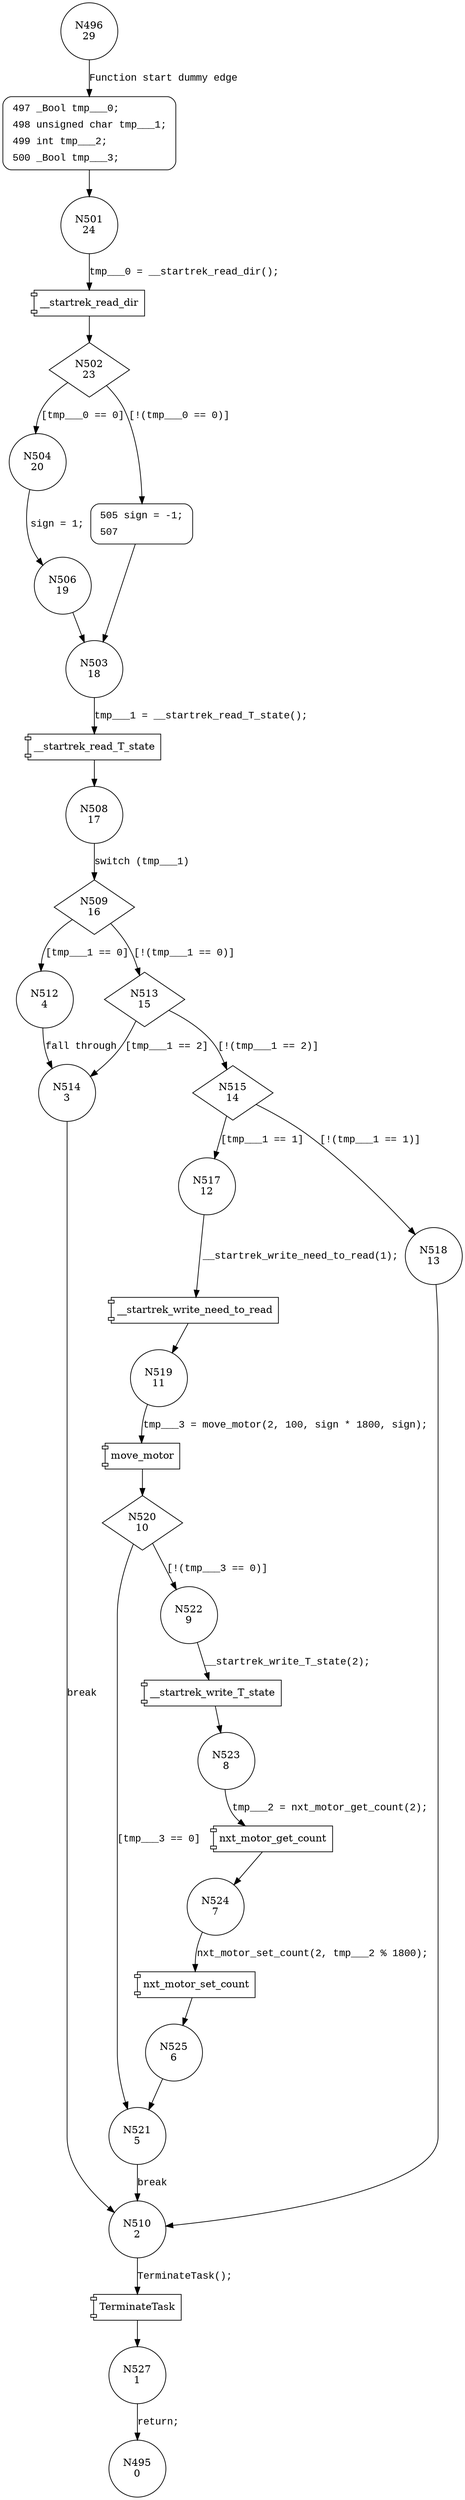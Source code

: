 digraph TapeMover {
496 [shape="circle" label="N496\n29"]
497 [shape="circle" label="N497\n28"]
501 [shape="circle" label="N501\n24"]
502 [shape="diamond" label="N502\n23"]
504 [shape="circle" label="N504\n20"]
505 [shape="circle" label="N505\n22"]
503 [shape="circle" label="N503\n18"]
508 [shape="circle" label="N508\n17"]
509 [shape="diamond" label="N509\n16"]
512 [shape="circle" label="N512\n4"]
513 [shape="diamond" label="N513\n15"]
514 [shape="circle" label="N514\n3"]
515 [shape="diamond" label="N515\n14"]
517 [shape="circle" label="N517\n12"]
518 [shape="circle" label="N518\n13"]
510 [shape="circle" label="N510\n2"]
527 [shape="circle" label="N527\n1"]
519 [shape="circle" label="N519\n11"]
520 [shape="diamond" label="N520\n10"]
521 [shape="circle" label="N521\n5"]
522 [shape="circle" label="N522\n9"]
523 [shape="circle" label="N523\n8"]
524 [shape="circle" label="N524\n7"]
525 [shape="circle" label="N525\n6"]
506 [shape="circle" label="N506\n19"]
495 [shape="circle" label="N495\n0"]
497 [style="filled,bold" penwidth="1" fillcolor="white" fontname="Courier New" shape="Mrecord" label=<<table border="0" cellborder="0" cellpadding="3" bgcolor="white"><tr><td align="right">497</td><td align="left">_Bool tmp___0;</td></tr><tr><td align="right">498</td><td align="left">unsigned char tmp___1;</td></tr><tr><td align="right">499</td><td align="left">int tmp___2;</td></tr><tr><td align="right">500</td><td align="left">_Bool tmp___3;</td></tr></table>>]
497 -> 501[label=""]
505 [style="filled,bold" penwidth="1" fillcolor="white" fontname="Courier New" shape="Mrecord" label=<<table border="0" cellborder="0" cellpadding="3" bgcolor="white"><tr><td align="right">505</td><td align="left">sign = -1;</td></tr><tr><td align="right">507</td><td align="left"></td></tr></table>>]
505 -> 503[label=""]
496 -> 497 [label="Function start dummy edge" fontname="Courier New"]
100262 [shape="component" label="__startrek_read_dir"]
501 -> 100262 [label="tmp___0 = __startrek_read_dir();" fontname="Courier New"]
100262 -> 502 [label="" fontname="Courier New"]
502 -> 504 [label="[tmp___0 == 0]" fontname="Courier New"]
502 -> 505 [label="[!(tmp___0 == 0)]" fontname="Courier New"]
100263 [shape="component" label="__startrek_read_T_state"]
503 -> 100263 [label="tmp___1 = __startrek_read_T_state();" fontname="Courier New"]
100263 -> 508 [label="" fontname="Courier New"]
509 -> 512 [label="[tmp___1 == 0]" fontname="Courier New"]
509 -> 513 [label="[!(tmp___1 == 0)]" fontname="Courier New"]
513 -> 514 [label="[tmp___1 == 2]" fontname="Courier New"]
513 -> 515 [label="[!(tmp___1 == 2)]" fontname="Courier New"]
515 -> 517 [label="[tmp___1 == 1]" fontname="Courier New"]
515 -> 518 [label="[!(tmp___1 == 1)]" fontname="Courier New"]
100264 [shape="component" label="TerminateTask"]
510 -> 100264 [label="TerminateTask();" fontname="Courier New"]
100264 -> 527 [label="" fontname="Courier New"]
100265 [shape="component" label="__startrek_write_need_to_read"]
517 -> 100265 [label="__startrek_write_need_to_read(1);" fontname="Courier New"]
100265 -> 519 [label="" fontname="Courier New"]
100266 [shape="component" label="move_motor"]
519 -> 100266 [label="tmp___3 = move_motor(2, 100, sign * 1800, sign);" fontname="Courier New"]
100266 -> 520 [label="" fontname="Courier New"]
520 -> 521 [label="[tmp___3 == 0]" fontname="Courier New"]
520 -> 522 [label="[!(tmp___3 == 0)]" fontname="Courier New"]
100267 [shape="component" label="__startrek_write_T_state"]
522 -> 100267 [label="__startrek_write_T_state(2);" fontname="Courier New"]
100267 -> 523 [label="" fontname="Courier New"]
100268 [shape="component" label="nxt_motor_get_count"]
523 -> 100268 [label="tmp___2 = nxt_motor_get_count(2);" fontname="Courier New"]
100268 -> 524 [label="" fontname="Courier New"]
100269 [shape="component" label="nxt_motor_set_count"]
524 -> 100269 [label="nxt_motor_set_count(2, tmp___2 % 1800);" fontname="Courier New"]
100269 -> 525 [label="" fontname="Courier New"]
521 -> 510 [label="break" fontname="Courier New"]
514 -> 510 [label="break" fontname="Courier New"]
504 -> 506 [label="sign = 1;" fontname="Courier New"]
508 -> 509 [label="switch (tmp___1)" fontname="Courier New"]
518 -> 510 [label="" fontname="Courier New"]
527 -> 495 [label="return;" fontname="Courier New"]
525 -> 521 [label="" fontname="Courier New"]
512 -> 514 [label="fall through" fontname="Courier New"]
506 -> 503 [label="" fontname="Courier New"]
}